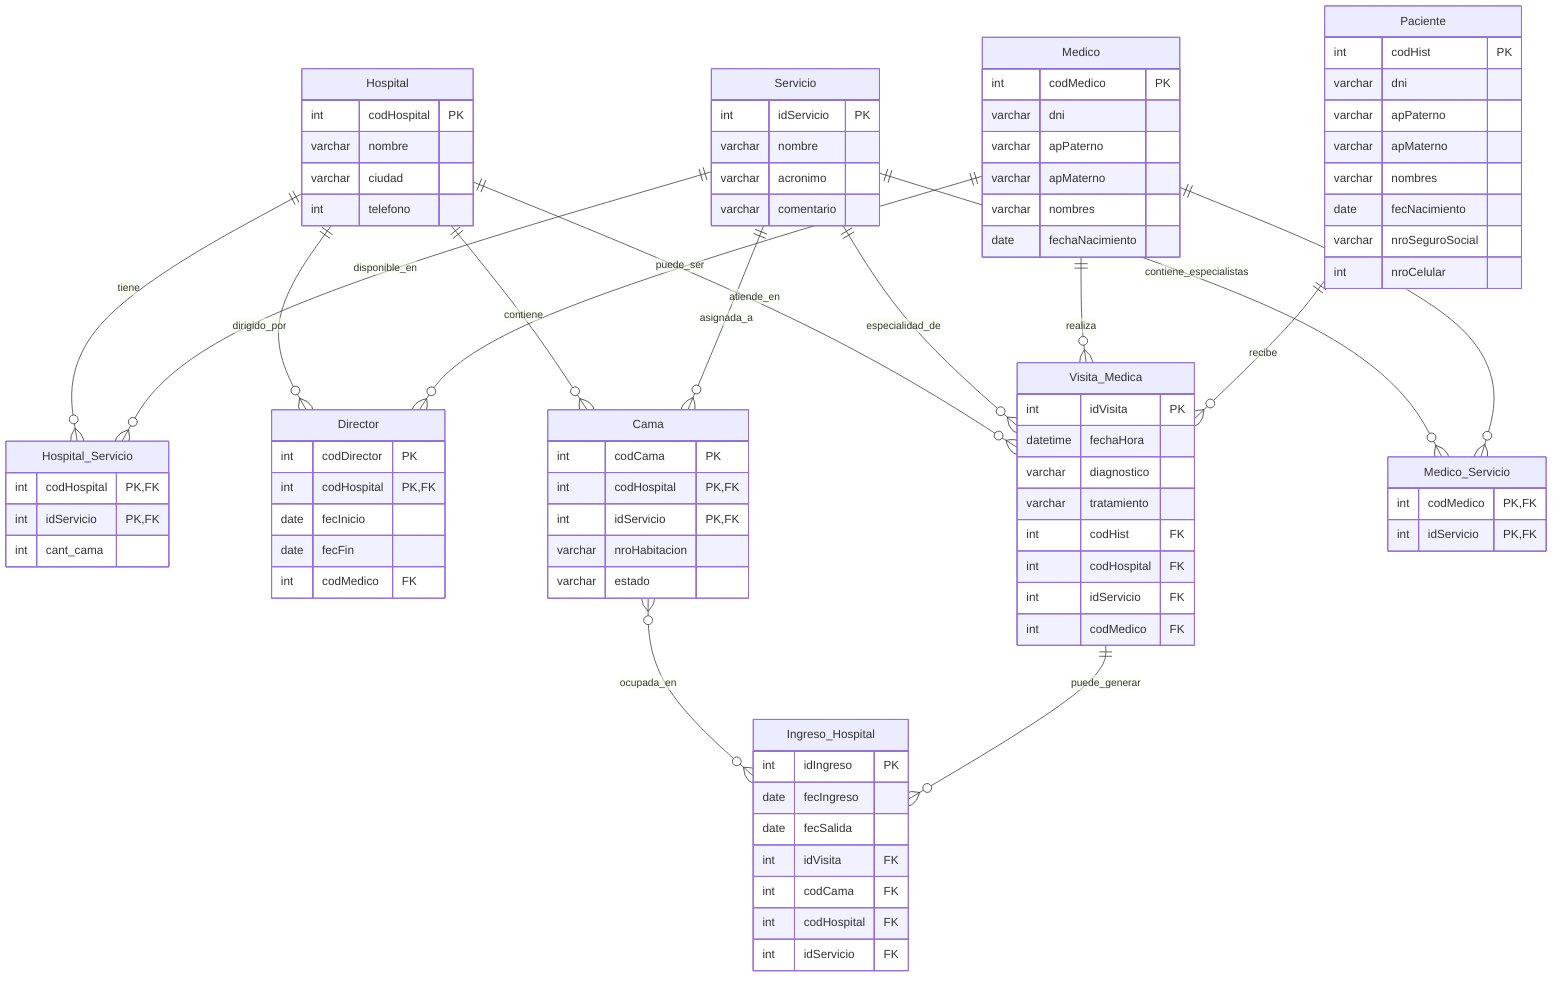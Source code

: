 erDiagram
    Hospital ||--o{ Hospital_Servicio : "tiene"
    Hospital ||--o{ Director : "dirigido_por"
    Hospital ||--o{ Visita_Medica : "atiende_en"
    Hospital ||--o{ Cama : "contiene"
    
    Cama }o--o{ Ingreso_Hospital : "ocupada_en"
    
    Servicio ||--o{ Hospital_Servicio : "disponible_en"
    Servicio ||--o{ Medico_Servicio : "contiene_especialistas"
    Servicio ||--o{ Cama : "asignada_a"
    Servicio ||--o{ Visita_Medica : "especialidad_de"
    
    Medico ||--o{ Medico_Servicio : "especializado_en"
    Medico ||--o{ Director : "puede_ser"
    Medico ||--o{ Visita_Medica : "realiza"
    
    Paciente ||--o{ Visita_Medica : "recibe"
    
    Visita_Medica ||--o{ Ingreso_Hospital : "puede_generar"
    
    Hospital {
        int codHospital PK
        varchar nombre
        varchar ciudad
        int telefono
    }
    
    Servicio {
        int idServicio PK
        varchar nombre
        varchar acronimo
        varchar comentario
    }
    
    Hospital_Servicio {
        int codHospital PK,FK
        int idServicio PK,FK
        int cant_cama
    }
    
    Medico {
        int codMedico PK
        varchar dni
        varchar apPaterno
        varchar apMaterno
        varchar nombres
        date fechaNacimiento
    }
    
    Medico_Servicio {
        int codMedico PK,FK
        int idServicio PK,FK
    }
    
    Director {
        int codDirector PK
        int codHospital PK,FK
        date fecInicio
        date fecFin
        int codMedico FK
    }
    
    Paciente {
        int codHist PK
        varchar dni
        varchar apPaterno
        varchar apMaterno
        varchar nombres
        date fecNacimiento
        varchar nroSeguroSocial
        int nroCelular
    }
    
    Visita_Medica {
        int idVisita PK
        datetime fechaHora
        varchar diagnostico
        varchar tratamiento
        int codHist FK
        int codHospital FK
        int idServicio FK
        int codMedico FK
    }
    
    Cama {
        int codCama PK
        int codHospital PK,FK
        int idServicio PK,FK
        varchar nroHabitacion
        varchar estado
    }
    
    Ingreso_Hospital {
        int idIngreso PK
        date fecIngreso
        date fecSalida
        int idVisita FK
        int codCama FK
        int codHospital FK
        int idServicio FK
    }